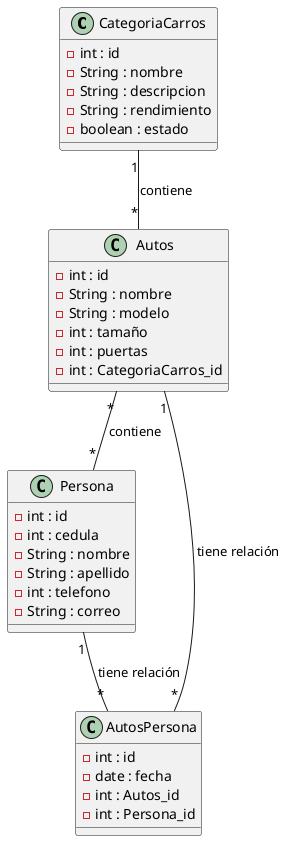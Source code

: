 @startuml

class CategoriaCarros {
    - int : id
    - String : nombre
    - String : descripcion
    - String : rendimiento
    - boolean : estado 
}

class Autos {
    - int : id
    - String : nombre
    - String : modelo
    - int : tamaño
    - int : puertas
    - int : CategoriaCarros_id
}

class Persona {
    - int : id
    - int : cedula
    - String : nombre
    - String : apellido
    - int : telefono
    - String : correo 
}

class AutosPersona {
    - int : id
    - date : fecha
    - int : Autos_id
    - int : Persona_id
}

CategoriaCarros "1" -- "*" Autos : contiene
Autos "*" -- "*" Persona : contiene
Autos "1" -- "*" AutosPersona : tiene relación
Persona "1" -- "*" AutosPersona : tiene relación

@enduml

